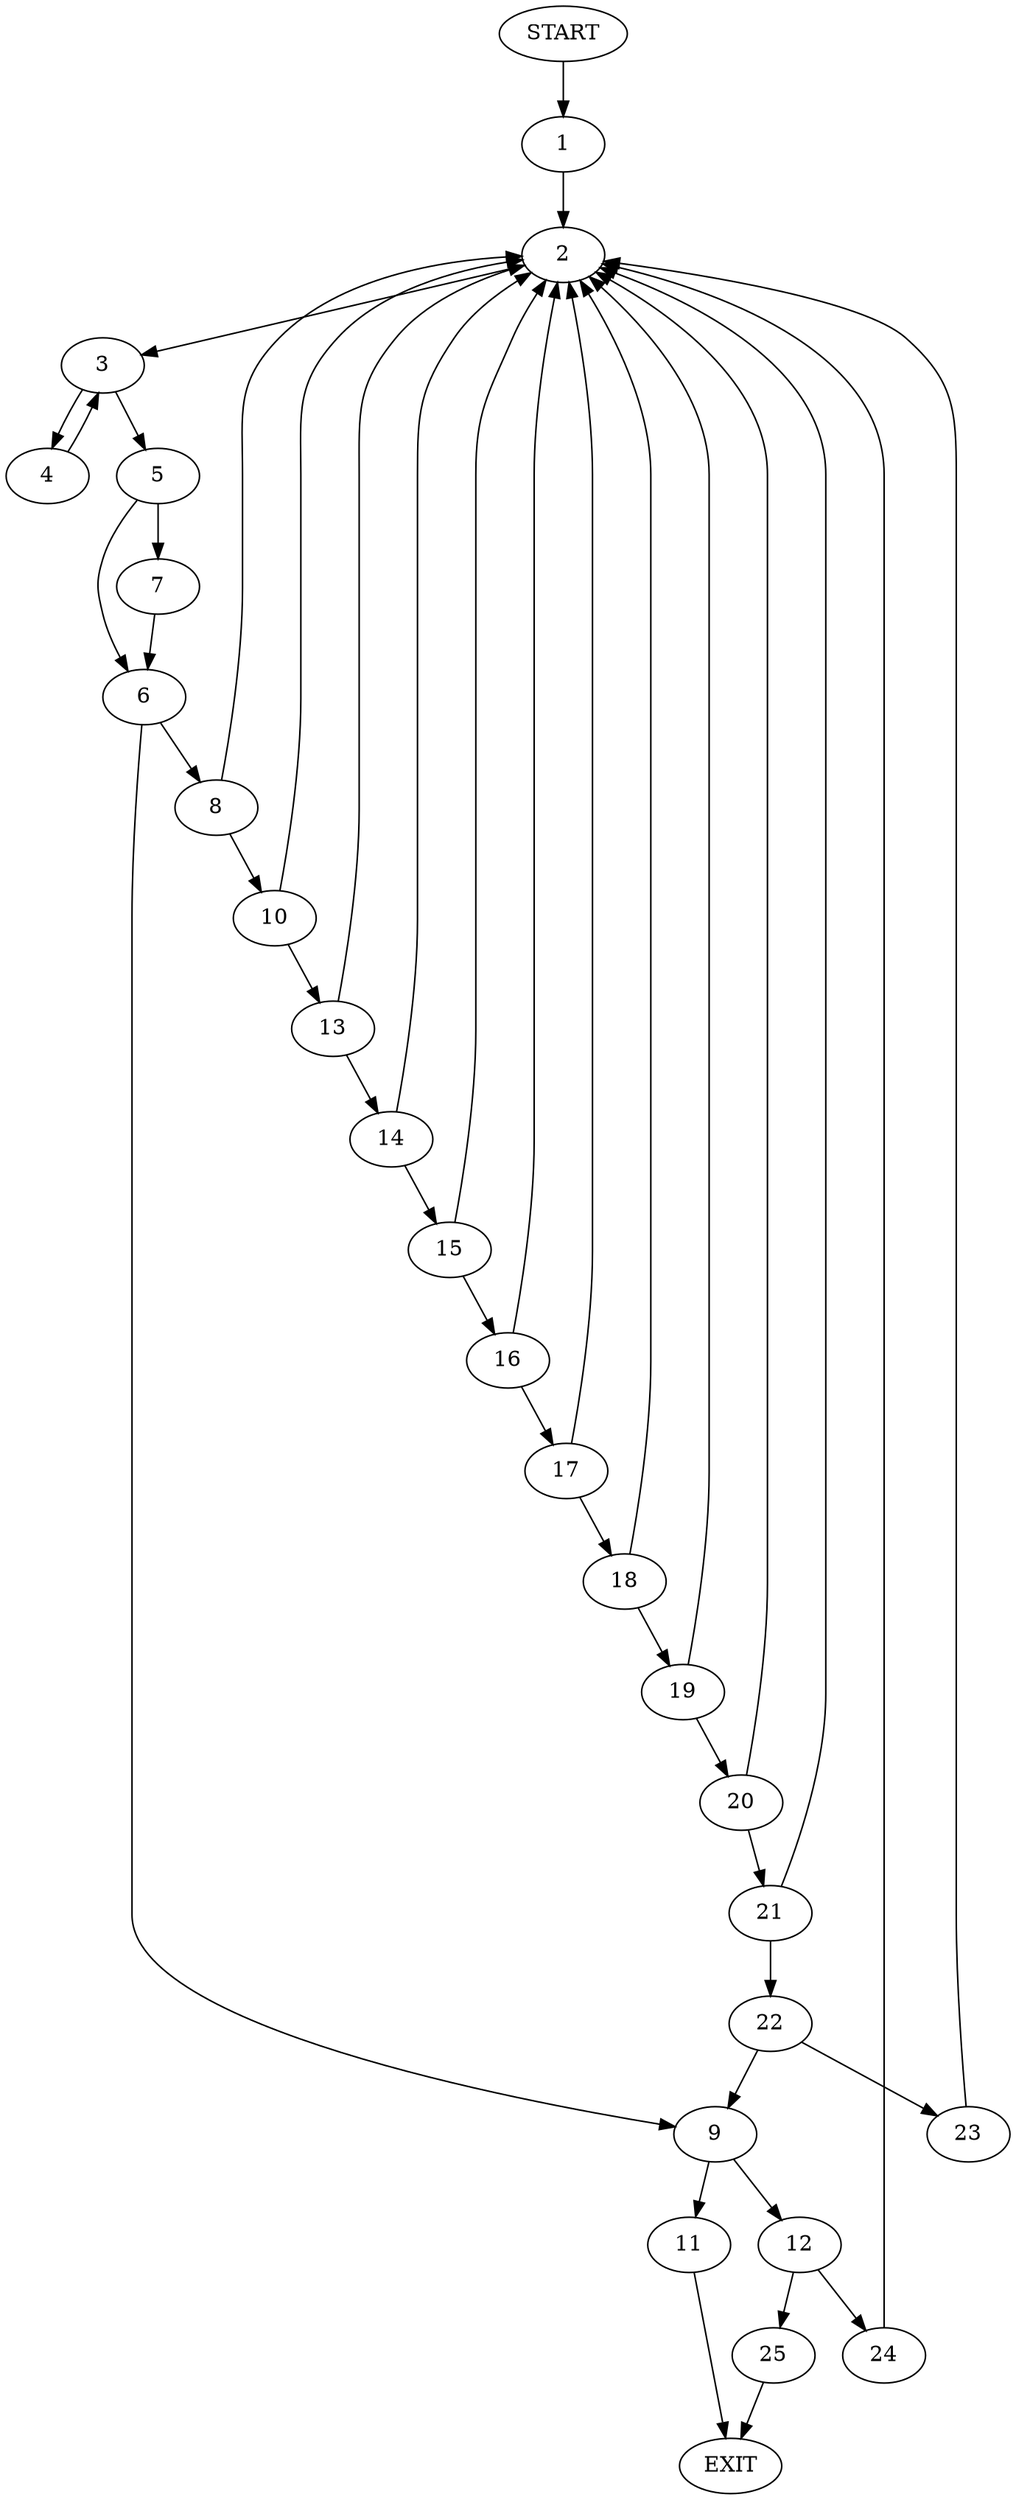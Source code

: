 digraph {
0 [label="START"]
26 [label="EXIT"]
0 -> 1
1 -> 2
2 -> 3
3 -> 4
3 -> 5
5 -> 6
5 -> 7
4 -> 3
7 -> 6
6 -> 8
6 -> 9
8 -> 10
8 -> 2
9 -> 11
9 -> 12
10 -> 2
10 -> 13
13 -> 14
13 -> 2
14 -> 15
14 -> 2
15 -> 16
15 -> 2
16 -> 2
16 -> 17
17 -> 18
17 -> 2
18 -> 19
18 -> 2
19 -> 2
19 -> 20
20 -> 21
20 -> 2
21 -> 22
21 -> 2
22 -> 23
22 -> 9
23 -> 2
12 -> 24
12 -> 25
11 -> 26
25 -> 26
24 -> 2
}
